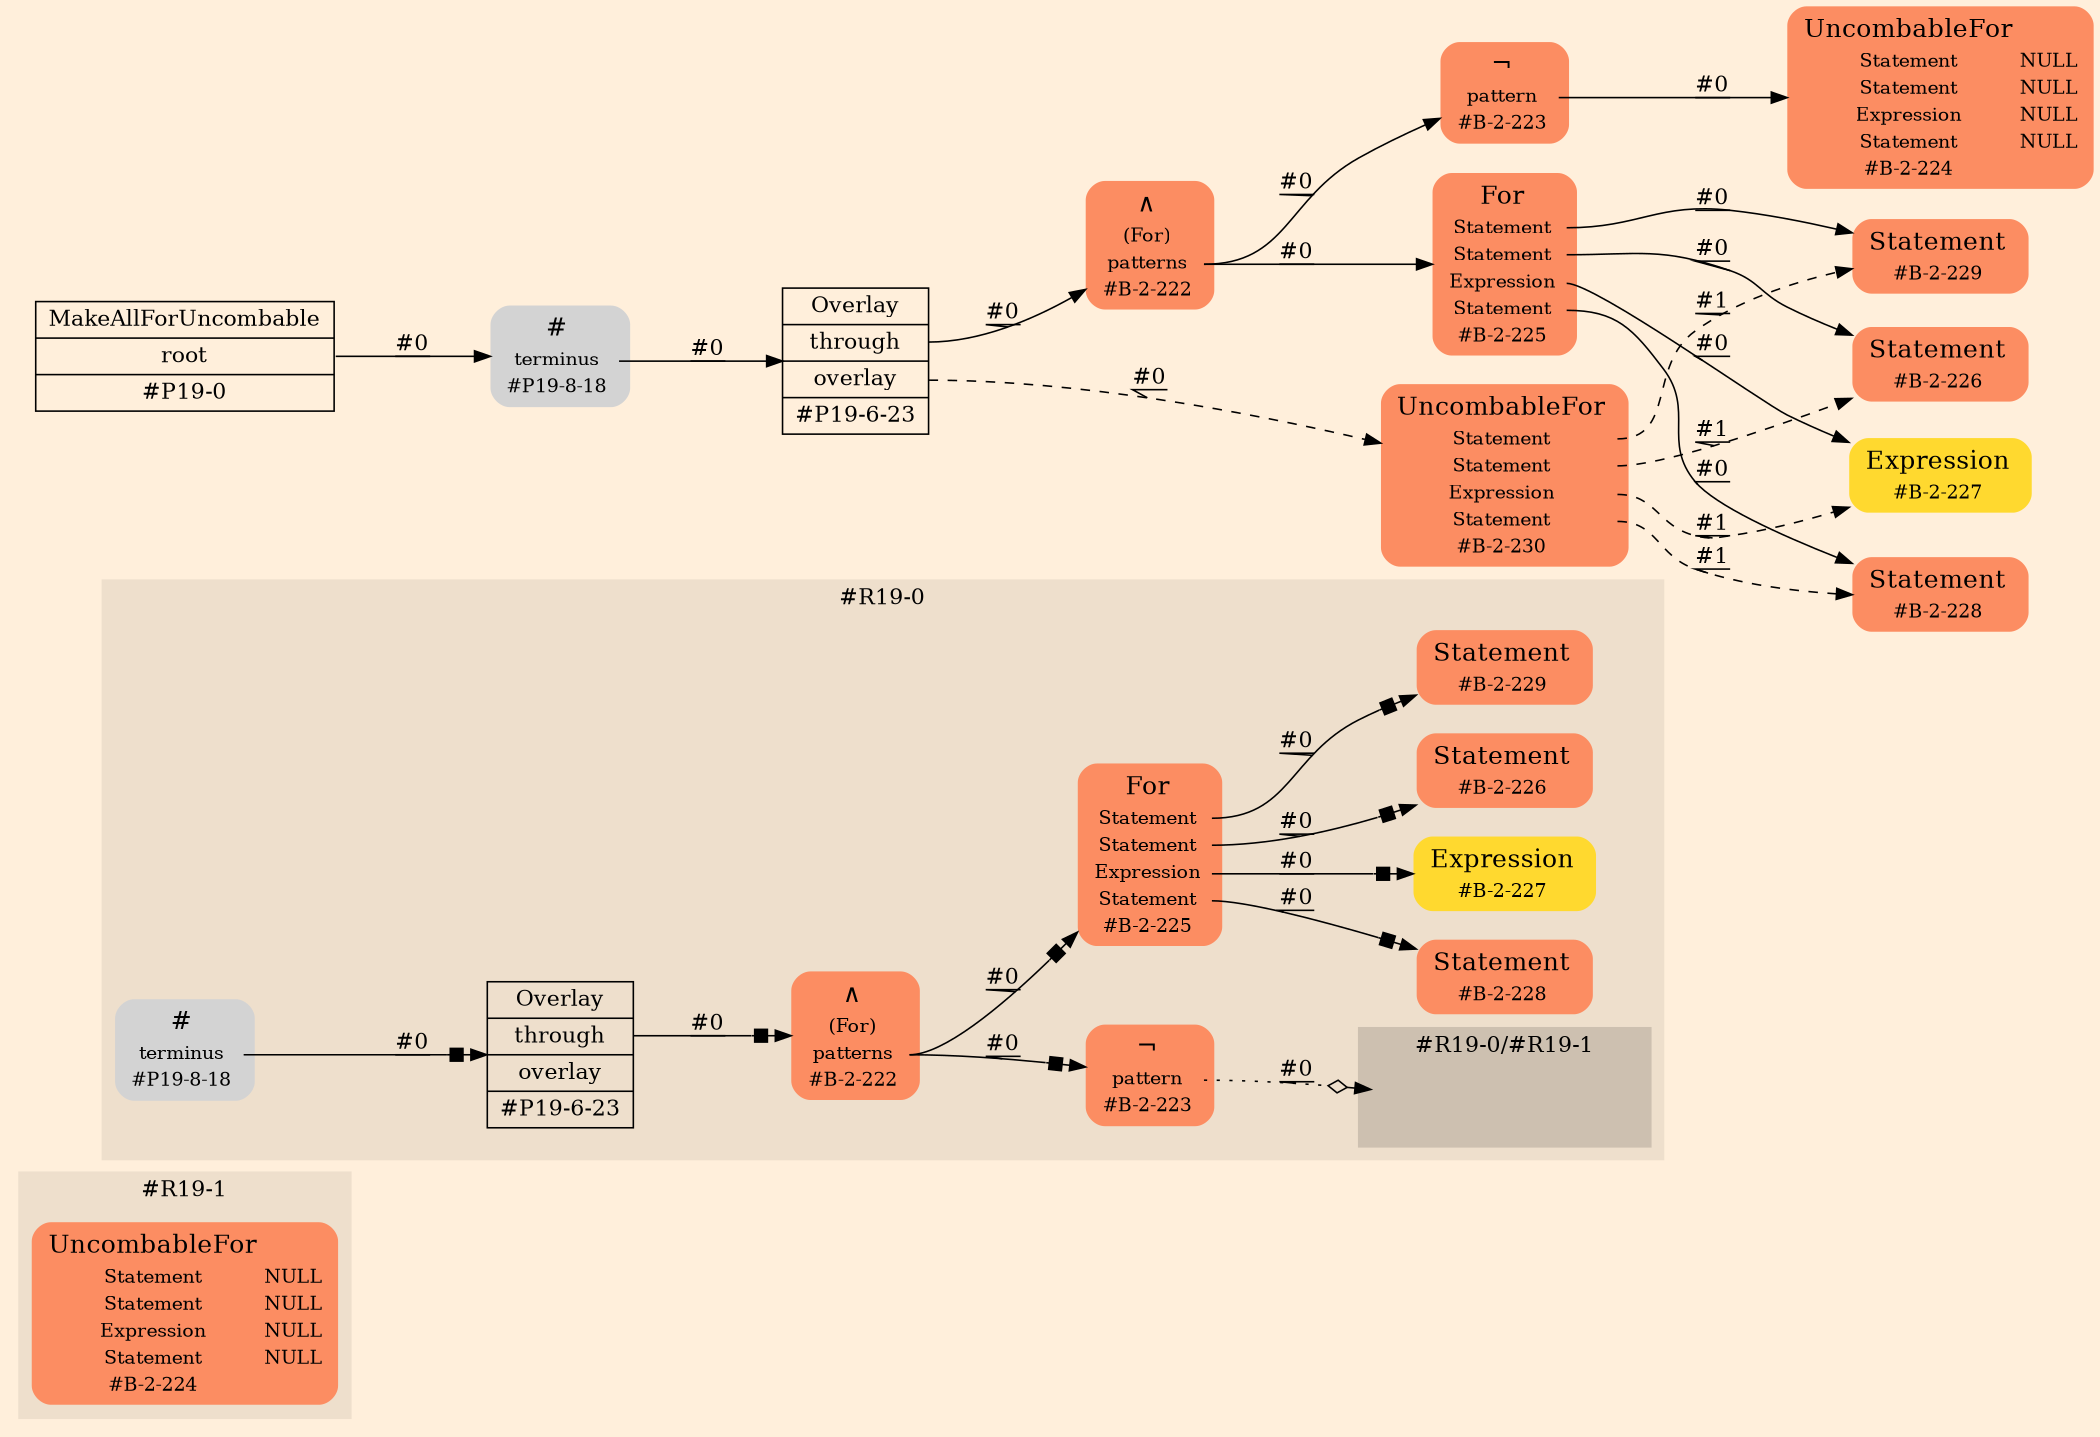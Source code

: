 digraph Inferno {
graph [
    rankdir = "LR"
    ranksep = 1.0
    size = "14,20"
    bgcolor = antiquewhite1
    color = black
    fontcolor = black
];
node [
];

// -------------------- figure #R19-1 --------------------
subgraph "cluster#R19-1" {
    label = "#R19-1"
    style = "filled"
    color = antiquewhite2
    "#R19-1/#B-2-224" [
        shape = "plaintext"
        fillcolor = "/set28/2"
        label = <<TABLE BORDER="0" CELLBORDER="0" CELLSPACING="0">
         <TR><TD><FONT POINT-SIZE="16.0">UncombableFor</FONT></TD><TD></TD></TR>
         <TR><TD>Statement</TD><TD PORT="port0">NULL</TD></TR>
         <TR><TD>Statement</TD><TD PORT="port1">NULL</TD></TR>
         <TR><TD>Expression</TD><TD PORT="port2">NULL</TD></TR>
         <TR><TD>Statement</TD><TD PORT="port3">NULL</TD></TR>
         <TR><TD>#B-2-224</TD><TD PORT="port4"></TD></TR>
        </TABLE>>
        style = "rounded,filled"
        fontsize = "12"
    ];
    
}


// -------------------- figure #R19-0 --------------------
subgraph "cluster#R19-0" {
    label = "#R19-0"
    style = "filled"
    color = antiquewhite2
    "#R19-0/#B-2-227" [
        shape = "plaintext"
        fillcolor = "/set28/6"
        label = <<TABLE BORDER="0" CELLBORDER="0" CELLSPACING="0">
         <TR><TD><FONT POINT-SIZE="16.0">Expression</FONT></TD><TD></TD></TR>
         <TR><TD>#B-2-227</TD><TD PORT="port0"></TD></TR>
        </TABLE>>
        style = "rounded,filled"
        fontsize = "12"
    ];
    
    "#R19-0/#B-2-226" [
        shape = "plaintext"
        fillcolor = "/set28/2"
        label = <<TABLE BORDER="0" CELLBORDER="0" CELLSPACING="0">
         <TR><TD><FONT POINT-SIZE="16.0">Statement</FONT></TD><TD></TD></TR>
         <TR><TD>#B-2-226</TD><TD PORT="port0"></TD></TR>
        </TABLE>>
        style = "rounded,filled"
        fontsize = "12"
    ];
    
    "#R19-0/#B-2-228" [
        shape = "plaintext"
        fillcolor = "/set28/2"
        label = <<TABLE BORDER="0" CELLBORDER="0" CELLSPACING="0">
         <TR><TD><FONT POINT-SIZE="16.0">Statement</FONT></TD><TD></TD></TR>
         <TR><TD>#B-2-228</TD><TD PORT="port0"></TD></TR>
        </TABLE>>
        style = "rounded,filled"
        fontsize = "12"
    ];
    
    "#R19-0/#P19-8-18" [
        shape = "plaintext"
        label = <<TABLE BORDER="0" CELLBORDER="0" CELLSPACING="0">
         <TR><TD><FONT POINT-SIZE="16.0">#</FONT></TD><TD></TD></TR>
         <TR><TD>terminus</TD><TD PORT="port0"></TD></TR>
         <TR><TD>#P19-8-18</TD><TD PORT="port1"></TD></TR>
        </TABLE>>
        style = "rounded,filled"
        fontsize = "12"
    ];
    
    "#R19-0/#P19-6-23" [
        shape = "record"
        fillcolor = antiquewhite2
        label = "<fixed> Overlay | <port0> through | <port1> overlay | <port2> #P19-6-23"
        style = "filled"
        fontsize = "14"
        color = black
        fontcolor = black
    ];
    
    "#R19-0/#B-2-222" [
        shape = "plaintext"
        fillcolor = "/set28/2"
        label = <<TABLE BORDER="0" CELLBORDER="0" CELLSPACING="0">
         <TR><TD><FONT POINT-SIZE="16.0">∧</FONT></TD><TD></TD></TR>
         <TR><TD>(For)</TD><TD PORT="port0"></TD></TR>
         <TR><TD>patterns</TD><TD PORT="port1"></TD></TR>
         <TR><TD>#B-2-222</TD><TD PORT="port2"></TD></TR>
        </TABLE>>
        style = "rounded,filled"
        fontsize = "12"
    ];
    
    "#R19-0/#B-2-223" [
        shape = "plaintext"
        fillcolor = "/set28/2"
        label = <<TABLE BORDER="0" CELLBORDER="0" CELLSPACING="0">
         <TR><TD><FONT POINT-SIZE="16.0">¬</FONT></TD><TD></TD></TR>
         <TR><TD>pattern</TD><TD PORT="port0"></TD></TR>
         <TR><TD>#B-2-223</TD><TD PORT="port1"></TD></TR>
        </TABLE>>
        style = "rounded,filled"
        fontsize = "12"
    ];
    
    "#R19-0/#B-2-229" [
        shape = "plaintext"
        fillcolor = "/set28/2"
        label = <<TABLE BORDER="0" CELLBORDER="0" CELLSPACING="0">
         <TR><TD><FONT POINT-SIZE="16.0">Statement</FONT></TD><TD></TD></TR>
         <TR><TD>#B-2-229</TD><TD PORT="port0"></TD></TR>
        </TABLE>>
        style = "rounded,filled"
        fontsize = "12"
    ];
    
    "#R19-0/#B-2-225" [
        shape = "plaintext"
        fillcolor = "/set28/2"
        label = <<TABLE BORDER="0" CELLBORDER="0" CELLSPACING="0">
         <TR><TD><FONT POINT-SIZE="16.0">For</FONT></TD><TD></TD></TR>
         <TR><TD>Statement</TD><TD PORT="port0"></TD></TR>
         <TR><TD>Statement</TD><TD PORT="port1"></TD></TR>
         <TR><TD>Expression</TD><TD PORT="port2"></TD></TR>
         <TR><TD>Statement</TD><TD PORT="port3"></TD></TR>
         <TR><TD>#B-2-225</TD><TD PORT="port4"></TD></TR>
        </TABLE>>
        style = "rounded,filled"
        fontsize = "12"
    ];
    
    subgraph "cluster#R19-0/#R19-1" {
        label = "#R19-0/#R19-1"
        style = "filled"
        color = antiquewhite3
        "#R19-0/#0/#B-2-224" [
            shape = "none"
            fillcolor = "/set28/2"
            style = "invisible"
        ];
        
    }
    
}


// -------------------- transformation figure --------------------
"CR#P19-0" [
    shape = "record"
    fillcolor = antiquewhite1
    label = "<fixed> MakeAllForUncombable | <port0> root | <port1> #P19-0"
    style = "filled"
    fontsize = "14"
    color = black
    fontcolor = black
];

"#P19-8-18" [
    shape = "plaintext"
    label = <<TABLE BORDER="0" CELLBORDER="0" CELLSPACING="0">
     <TR><TD><FONT POINT-SIZE="16.0">#</FONT></TD><TD></TD></TR>
     <TR><TD>terminus</TD><TD PORT="port0"></TD></TR>
     <TR><TD>#P19-8-18</TD><TD PORT="port1"></TD></TR>
    </TABLE>>
    style = "rounded,filled"
    fontsize = "12"
];

"#P19-6-23" [
    shape = "record"
    fillcolor = antiquewhite1
    label = "<fixed> Overlay | <port0> through | <port1> overlay | <port2> #P19-6-23"
    style = "filled"
    fontsize = "14"
    color = black
    fontcolor = black
];

"#B-2-222" [
    shape = "plaintext"
    fillcolor = "/set28/2"
    label = <<TABLE BORDER="0" CELLBORDER="0" CELLSPACING="0">
     <TR><TD><FONT POINT-SIZE="16.0">∧</FONT></TD><TD></TD></TR>
     <TR><TD>(For)</TD><TD PORT="port0"></TD></TR>
     <TR><TD>patterns</TD><TD PORT="port1"></TD></TR>
     <TR><TD>#B-2-222</TD><TD PORT="port2"></TD></TR>
    </TABLE>>
    style = "rounded,filled"
    fontsize = "12"
];

"#B-2-223" [
    shape = "plaintext"
    fillcolor = "/set28/2"
    label = <<TABLE BORDER="0" CELLBORDER="0" CELLSPACING="0">
     <TR><TD><FONT POINT-SIZE="16.0">¬</FONT></TD><TD></TD></TR>
     <TR><TD>pattern</TD><TD PORT="port0"></TD></TR>
     <TR><TD>#B-2-223</TD><TD PORT="port1"></TD></TR>
    </TABLE>>
    style = "rounded,filled"
    fontsize = "12"
];

"#B-2-224" [
    shape = "plaintext"
    fillcolor = "/set28/2"
    label = <<TABLE BORDER="0" CELLBORDER="0" CELLSPACING="0">
     <TR><TD><FONT POINT-SIZE="16.0">UncombableFor</FONT></TD><TD></TD></TR>
     <TR><TD>Statement</TD><TD PORT="port0">NULL</TD></TR>
     <TR><TD>Statement</TD><TD PORT="port1">NULL</TD></TR>
     <TR><TD>Expression</TD><TD PORT="port2">NULL</TD></TR>
     <TR><TD>Statement</TD><TD PORT="port3">NULL</TD></TR>
     <TR><TD>#B-2-224</TD><TD PORT="port4"></TD></TR>
    </TABLE>>
    style = "rounded,filled"
    fontsize = "12"
];

"#B-2-225" [
    shape = "plaintext"
    fillcolor = "/set28/2"
    label = <<TABLE BORDER="0" CELLBORDER="0" CELLSPACING="0">
     <TR><TD><FONT POINT-SIZE="16.0">For</FONT></TD><TD></TD></TR>
     <TR><TD>Statement</TD><TD PORT="port0"></TD></TR>
     <TR><TD>Statement</TD><TD PORT="port1"></TD></TR>
     <TR><TD>Expression</TD><TD PORT="port2"></TD></TR>
     <TR><TD>Statement</TD><TD PORT="port3"></TD></TR>
     <TR><TD>#B-2-225</TD><TD PORT="port4"></TD></TR>
    </TABLE>>
    style = "rounded,filled"
    fontsize = "12"
];

"#B-2-229" [
    shape = "plaintext"
    fillcolor = "/set28/2"
    label = <<TABLE BORDER="0" CELLBORDER="0" CELLSPACING="0">
     <TR><TD><FONT POINT-SIZE="16.0">Statement</FONT></TD><TD></TD></TR>
     <TR><TD>#B-2-229</TD><TD PORT="port0"></TD></TR>
    </TABLE>>
    style = "rounded,filled"
    fontsize = "12"
];

"#B-2-226" [
    shape = "plaintext"
    fillcolor = "/set28/2"
    label = <<TABLE BORDER="0" CELLBORDER="0" CELLSPACING="0">
     <TR><TD><FONT POINT-SIZE="16.0">Statement</FONT></TD><TD></TD></TR>
     <TR><TD>#B-2-226</TD><TD PORT="port0"></TD></TR>
    </TABLE>>
    style = "rounded,filled"
    fontsize = "12"
];

"#B-2-227" [
    shape = "plaintext"
    fillcolor = "/set28/6"
    label = <<TABLE BORDER="0" CELLBORDER="0" CELLSPACING="0">
     <TR><TD><FONT POINT-SIZE="16.0">Expression</FONT></TD><TD></TD></TR>
     <TR><TD>#B-2-227</TD><TD PORT="port0"></TD></TR>
    </TABLE>>
    style = "rounded,filled"
    fontsize = "12"
];

"#B-2-228" [
    shape = "plaintext"
    fillcolor = "/set28/2"
    label = <<TABLE BORDER="0" CELLBORDER="0" CELLSPACING="0">
     <TR><TD><FONT POINT-SIZE="16.0">Statement</FONT></TD><TD></TD></TR>
     <TR><TD>#B-2-228</TD><TD PORT="port0"></TD></TR>
    </TABLE>>
    style = "rounded,filled"
    fontsize = "12"
];

"#B-2-230" [
    shape = "plaintext"
    fillcolor = "/set28/2"
    label = <<TABLE BORDER="0" CELLBORDER="0" CELLSPACING="0">
     <TR><TD><FONT POINT-SIZE="16.0">UncombableFor</FONT></TD><TD></TD></TR>
     <TR><TD>Statement</TD><TD PORT="port0"></TD></TR>
     <TR><TD>Statement</TD><TD PORT="port1"></TD></TR>
     <TR><TD>Expression</TD><TD PORT="port2"></TD></TR>
     <TR><TD>Statement</TD><TD PORT="port3"></TD></TR>
     <TR><TD>#B-2-230</TD><TD PORT="port4"></TD></TR>
    </TABLE>>
    style = "rounded,filled"
    fontsize = "12"
];


// -------------------- links --------------------
// links for block CR#P19-0
"CR#P19-0":port0 -> "#P19-8-18" [
    style="solid"
    label = "#0"
    decorate = true
    color = black
    fontcolor = black
];

// links for block #P19-8-18
"#P19-8-18":port0 -> "#P19-6-23" [
    style="solid"
    label = "#0"
    decorate = true
    color = black
    fontcolor = black
];

// links for block #P19-6-23
"#P19-6-23":port0 -> "#B-2-222" [
    style="solid"
    label = "#0"
    decorate = true
    color = black
    fontcolor = black
];

"#P19-6-23":port1 -> "#B-2-230" [
    style="dashed"
    label = "#0"
    decorate = true
    color = black
    fontcolor = black
];

// links for block #B-2-222
"#B-2-222":port1 -> "#B-2-223" [
    style="solid"
    label = "#0"
    decorate = true
    color = black
    fontcolor = black
];

"#B-2-222":port1 -> "#B-2-225" [
    style="solid"
    label = "#0"
    decorate = true
    color = black
    fontcolor = black
];

// links for block #B-2-223
"#B-2-223":port0 -> "#B-2-224" [
    style="solid"
    label = "#0"
    decorate = true
    color = black
    fontcolor = black
];

// links for block #B-2-224
// links for block #B-2-225
"#B-2-225":port0 -> "#B-2-229" [
    style="solid"
    label = "#0"
    decorate = true
    color = black
    fontcolor = black
];

"#B-2-225":port1 -> "#B-2-226" [
    style="solid"
    label = "#0"
    decorate = true
    color = black
    fontcolor = black
];

"#B-2-225":port2 -> "#B-2-227" [
    style="solid"
    label = "#0"
    decorate = true
    color = black
    fontcolor = black
];

"#B-2-225":port3 -> "#B-2-228" [
    style="solid"
    label = "#0"
    decorate = true
    color = black
    fontcolor = black
];

// links for block #B-2-229
// links for block #B-2-226
// links for block #B-2-227
// links for block #B-2-228
// links for block #B-2-230
"#B-2-230":port0 -> "#B-2-229" [
    style="dashed"
    label = "#1"
    decorate = true
    color = black
    fontcolor = black
];

"#B-2-230":port1 -> "#B-2-226" [
    style="dashed"
    label = "#1"
    decorate = true
    color = black
    fontcolor = black
];

"#B-2-230":port2 -> "#B-2-227" [
    style="dashed"
    label = "#1"
    decorate = true
    color = black
    fontcolor = black
];

"#B-2-230":port3 -> "#B-2-228" [
    style="dashed"
    label = "#1"
    decorate = true
    color = black
    fontcolor = black
];

// links for block #R19-0/#B-2-227
// links for block #R19-0/#B-2-226
// links for block #R19-0/#B-2-228
// links for block #R19-0/#P19-8-18
"#R19-0/#P19-8-18":port0 -> "#R19-0/#P19-6-23" [
    style="solid"
    arrowhead="normalnonebox"
    label = "#0"
    decorate = true
    color = black
    fontcolor = black
];

// links for block #R19-0/#P19-6-23
"#R19-0/#P19-6-23":port0 -> "#R19-0/#B-2-222" [
    style="solid"
    arrowhead="normalnonebox"
    label = "#0"
    decorate = true
    color = black
    fontcolor = black
];

// links for block #R19-0/#B-2-222
"#R19-0/#B-2-222":port1 -> "#R19-0/#B-2-223" [
    style="solid"
    arrowhead="normalnonebox"
    label = "#0"
    decorate = true
    color = black
    fontcolor = black
];

"#R19-0/#B-2-222":port1 -> "#R19-0/#B-2-225" [
    style="solid"
    arrowhead="normalnonebox"
    label = "#0"
    decorate = true
    color = black
    fontcolor = black
];

// links for block #R19-0/#B-2-223
"#R19-0/#B-2-223":port0 -> "#R19-0/#0/#B-2-224" [
    style="dotted"
    arrowhead="normalnoneodiamond"
    label = "#0"
    decorate = true
    color = black
    fontcolor = black
];

// links for block #R19-0/#B-2-229
// links for block #R19-0/#B-2-225
"#R19-0/#B-2-225":port0 -> "#R19-0/#B-2-229" [
    style="solid"
    arrowhead="normalnonebox"
    label = "#0"
    decorate = true
    color = black
    fontcolor = black
];

"#R19-0/#B-2-225":port1 -> "#R19-0/#B-2-226" [
    style="solid"
    arrowhead="normalnonebox"
    label = "#0"
    decorate = true
    color = black
    fontcolor = black
];

"#R19-0/#B-2-225":port2 -> "#R19-0/#B-2-227" [
    style="solid"
    arrowhead="normalnonebox"
    label = "#0"
    decorate = true
    color = black
    fontcolor = black
];

"#R19-0/#B-2-225":port3 -> "#R19-0/#B-2-228" [
    style="solid"
    arrowhead="normalnonebox"
    label = "#0"
    decorate = true
    color = black
    fontcolor = black
];

// links for block #R19-0/#0/#B-2-224
// links for block #R19-1/#B-2-224
}
